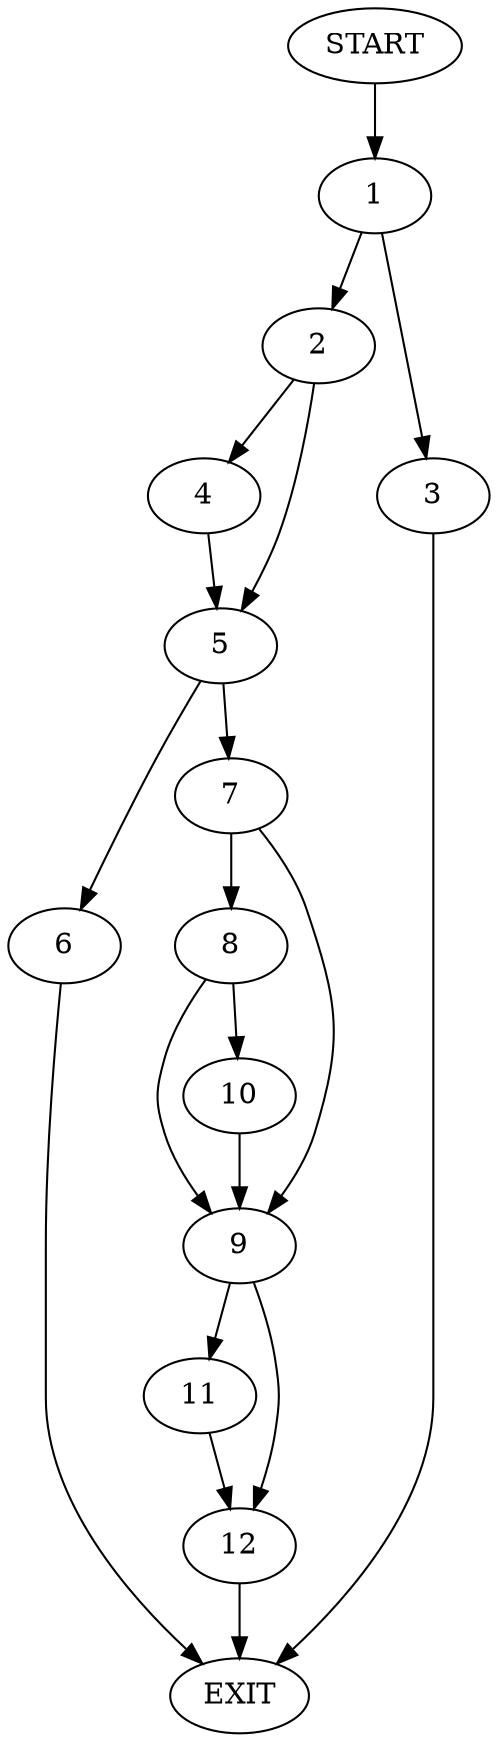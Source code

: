 digraph {
0 [label="START"]
13 [label="EXIT"]
0 -> 1
1 -> 2
1 -> 3
2 -> 4
2 -> 5
3 -> 13
5 -> 6
5 -> 7
4 -> 5
6 -> 13
7 -> 8
7 -> 9
8 -> 10
8 -> 9
9 -> 11
9 -> 12
10 -> 9
11 -> 12
12 -> 13
}
